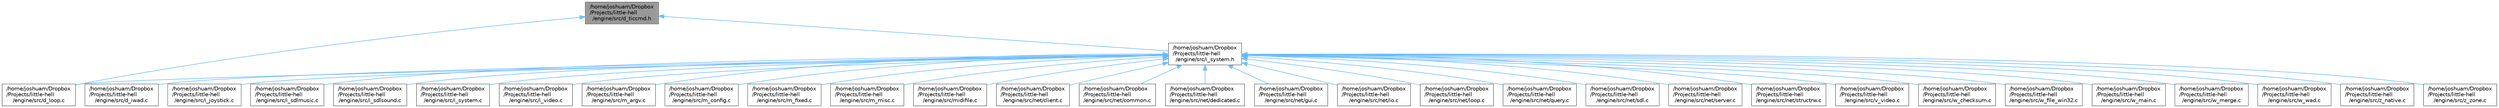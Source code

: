 digraph "/home/joshuam/Dropbox/Projects/little-hell/engine/src/d_ticcmd.h"
{
 // LATEX_PDF_SIZE
  bgcolor="transparent";
  edge [fontname=Helvetica,fontsize=10,labelfontname=Helvetica,labelfontsize=10];
  node [fontname=Helvetica,fontsize=10,shape=box,height=0.2,width=0.4];
  Node1 [label="/home/joshuam/Dropbox\l/Projects/little-hell\l/engine/src/d_ticcmd.h",height=0.2,width=0.4,color="gray40", fillcolor="grey60", style="filled", fontcolor="black",tooltip=" "];
  Node1 -> Node2 [dir="back",color="steelblue1",style="solid"];
  Node2 [label="/home/joshuam/Dropbox\l/Projects/little-hell\l/engine/src/d_loop.c",height=0.2,width=0.4,color="grey40", fillcolor="white", style="filled",URL="$d__loop_8c.html",tooltip=" "];
  Node1 -> Node3 [dir="back",color="steelblue1",style="solid"];
  Node3 [label="/home/joshuam/Dropbox\l/Projects/little-hell\l/engine/src/i_system.h",height=0.2,width=0.4,color="grey40", fillcolor="white", style="filled",URL="$i__system_8h.html",tooltip=" "];
  Node3 -> Node4 [dir="back",color="steelblue1",style="solid"];
  Node4 [label="/home/joshuam/Dropbox\l/Projects/little-hell\l/engine/src/d_iwad.c",height=0.2,width=0.4,color="grey40", fillcolor="white", style="filled",URL="$d__iwad_8c.html",tooltip=" "];
  Node3 -> Node2 [dir="back",color="steelblue1",style="solid"];
  Node3 -> Node5 [dir="back",color="steelblue1",style="solid"];
  Node5 [label="/home/joshuam/Dropbox\l/Projects/little-hell\l/engine/src/i_joystick.c",height=0.2,width=0.4,color="grey40", fillcolor="white", style="filled",URL="$i__joystick_8c.html",tooltip=" "];
  Node3 -> Node6 [dir="back",color="steelblue1",style="solid"];
  Node6 [label="/home/joshuam/Dropbox\l/Projects/little-hell\l/engine/src/i_sdlmusic.c",height=0.2,width=0.4,color="grey40", fillcolor="white", style="filled",URL="$i__sdlmusic_8c.html",tooltip=" "];
  Node3 -> Node7 [dir="back",color="steelblue1",style="solid"];
  Node7 [label="/home/joshuam/Dropbox\l/Projects/little-hell\l/engine/src/i_sdlsound.c",height=0.2,width=0.4,color="grey40", fillcolor="white", style="filled",URL="$i__sdlsound_8c.html",tooltip=" "];
  Node3 -> Node8 [dir="back",color="steelblue1",style="solid"];
  Node8 [label="/home/joshuam/Dropbox\l/Projects/little-hell\l/engine/src/i_system.c",height=0.2,width=0.4,color="grey40", fillcolor="white", style="filled",URL="$i__system_8c.html",tooltip=" "];
  Node3 -> Node9 [dir="back",color="steelblue1",style="solid"];
  Node9 [label="/home/joshuam/Dropbox\l/Projects/little-hell\l/engine/src/i_video.c",height=0.2,width=0.4,color="grey40", fillcolor="white", style="filled",URL="$i__video_8c.html",tooltip=" "];
  Node3 -> Node10 [dir="back",color="steelblue1",style="solid"];
  Node10 [label="/home/joshuam/Dropbox\l/Projects/little-hell\l/engine/src/m_argv.c",height=0.2,width=0.4,color="grey40", fillcolor="white", style="filled",URL="$m__argv_8c.html",tooltip=" "];
  Node3 -> Node11 [dir="back",color="steelblue1",style="solid"];
  Node11 [label="/home/joshuam/Dropbox\l/Projects/little-hell\l/engine/src/m_config.c",height=0.2,width=0.4,color="grey40", fillcolor="white", style="filled",URL="$m__config_8c.html",tooltip=" "];
  Node3 -> Node12 [dir="back",color="steelblue1",style="solid"];
  Node12 [label="/home/joshuam/Dropbox\l/Projects/little-hell\l/engine/src/m_fixed.c",height=0.2,width=0.4,color="grey40", fillcolor="white", style="filled",URL="$m__fixed_8c.html",tooltip=" "];
  Node3 -> Node13 [dir="back",color="steelblue1",style="solid"];
  Node13 [label="/home/joshuam/Dropbox\l/Projects/little-hell\l/engine/src/m_misc.c",height=0.2,width=0.4,color="grey40", fillcolor="white", style="filled",URL="$m__misc_8c.html",tooltip=" "];
  Node3 -> Node14 [dir="back",color="steelblue1",style="solid"];
  Node14 [label="/home/joshuam/Dropbox\l/Projects/little-hell\l/engine/src/midifile.c",height=0.2,width=0.4,color="grey40", fillcolor="white", style="filled",URL="$midifile_8c.html",tooltip=" "];
  Node3 -> Node15 [dir="back",color="steelblue1",style="solid"];
  Node15 [label="/home/joshuam/Dropbox\l/Projects/little-hell\l/engine/src/net/client.c",height=0.2,width=0.4,color="grey40", fillcolor="white", style="filled",URL="$client_8c.html",tooltip=" "];
  Node3 -> Node16 [dir="back",color="steelblue1",style="solid"];
  Node16 [label="/home/joshuam/Dropbox\l/Projects/little-hell\l/engine/src/net/common.c",height=0.2,width=0.4,color="grey40", fillcolor="white", style="filled",URL="$common_8c.html",tooltip=" "];
  Node3 -> Node17 [dir="back",color="steelblue1",style="solid"];
  Node17 [label="/home/joshuam/Dropbox\l/Projects/little-hell\l/engine/src/net/dedicated.c",height=0.2,width=0.4,color="grey40", fillcolor="white", style="filled",URL="$dedicated_8c.html",tooltip=" "];
  Node3 -> Node18 [dir="back",color="steelblue1",style="solid"];
  Node18 [label="/home/joshuam/Dropbox\l/Projects/little-hell\l/engine/src/net/gui.c",height=0.2,width=0.4,color="grey40", fillcolor="white", style="filled",URL="$gui_8c.html",tooltip=" "];
  Node3 -> Node19 [dir="back",color="steelblue1",style="solid"];
  Node19 [label="/home/joshuam/Dropbox\l/Projects/little-hell\l/engine/src/net/io.c",height=0.2,width=0.4,color="grey40", fillcolor="white", style="filled",URL="$io_8c.html",tooltip=" "];
  Node3 -> Node20 [dir="back",color="steelblue1",style="solid"];
  Node20 [label="/home/joshuam/Dropbox\l/Projects/little-hell\l/engine/src/net/loop.c",height=0.2,width=0.4,color="grey40", fillcolor="white", style="filled",URL="$loop_8c.html",tooltip=" "];
  Node3 -> Node21 [dir="back",color="steelblue1",style="solid"];
  Node21 [label="/home/joshuam/Dropbox\l/Projects/little-hell\l/engine/src/net/query.c",height=0.2,width=0.4,color="grey40", fillcolor="white", style="filled",URL="$query_8c.html",tooltip=" "];
  Node3 -> Node22 [dir="back",color="steelblue1",style="solid"];
  Node22 [label="/home/joshuam/Dropbox\l/Projects/little-hell\l/engine/src/net/sdl.c",height=0.2,width=0.4,color="grey40", fillcolor="white", style="filled",URL="$sdl_8c.html",tooltip=" "];
  Node3 -> Node23 [dir="back",color="steelblue1",style="solid"];
  Node23 [label="/home/joshuam/Dropbox\l/Projects/little-hell\l/engine/src/net/server.c",height=0.2,width=0.4,color="grey40", fillcolor="white", style="filled",URL="$server_8c.html",tooltip=" "];
  Node3 -> Node24 [dir="back",color="steelblue1",style="solid"];
  Node24 [label="/home/joshuam/Dropbox\l/Projects/little-hell\l/engine/src/net/structrw.c",height=0.2,width=0.4,color="grey40", fillcolor="white", style="filled",URL="$structrw_8c.html",tooltip=" "];
  Node3 -> Node25 [dir="back",color="steelblue1",style="solid"];
  Node25 [label="/home/joshuam/Dropbox\l/Projects/little-hell\l/engine/src/v_video.c",height=0.2,width=0.4,color="grey40", fillcolor="white", style="filled",URL="$v__video_8c.html",tooltip=" "];
  Node3 -> Node26 [dir="back",color="steelblue1",style="solid"];
  Node26 [label="/home/joshuam/Dropbox\l/Projects/little-hell\l/engine/src/w_checksum.c",height=0.2,width=0.4,color="grey40", fillcolor="white", style="filled",URL="$w__checksum_8c.html",tooltip=" "];
  Node3 -> Node27 [dir="back",color="steelblue1",style="solid"];
  Node27 [label="/home/joshuam/Dropbox\l/Projects/little-hell\l/engine/src/w_file_win32.c",height=0.2,width=0.4,color="grey40", fillcolor="white", style="filled",URL="$w__file__win32_8c.html",tooltip=" "];
  Node3 -> Node28 [dir="back",color="steelblue1",style="solid"];
  Node28 [label="/home/joshuam/Dropbox\l/Projects/little-hell\l/engine/src/w_main.c",height=0.2,width=0.4,color="grey40", fillcolor="white", style="filled",URL="$w__main_8c.html",tooltip=" "];
  Node3 -> Node29 [dir="back",color="steelblue1",style="solid"];
  Node29 [label="/home/joshuam/Dropbox\l/Projects/little-hell\l/engine/src/w_merge.c",height=0.2,width=0.4,color="grey40", fillcolor="white", style="filled",URL="$w__merge_8c.html",tooltip=" "];
  Node3 -> Node30 [dir="back",color="steelblue1",style="solid"];
  Node30 [label="/home/joshuam/Dropbox\l/Projects/little-hell\l/engine/src/w_wad.c",height=0.2,width=0.4,color="grey40", fillcolor="white", style="filled",URL="$w__wad_8c.html",tooltip=" "];
  Node3 -> Node31 [dir="back",color="steelblue1",style="solid"];
  Node31 [label="/home/joshuam/Dropbox\l/Projects/little-hell\l/engine/src/z_native.c",height=0.2,width=0.4,color="grey40", fillcolor="white", style="filled",URL="$z__native_8c.html",tooltip=" "];
  Node3 -> Node32 [dir="back",color="steelblue1",style="solid"];
  Node32 [label="/home/joshuam/Dropbox\l/Projects/little-hell\l/engine/src/z_zone.c",height=0.2,width=0.4,color="grey40", fillcolor="white", style="filled",URL="$z__zone_8c.html",tooltip=" "];
}
